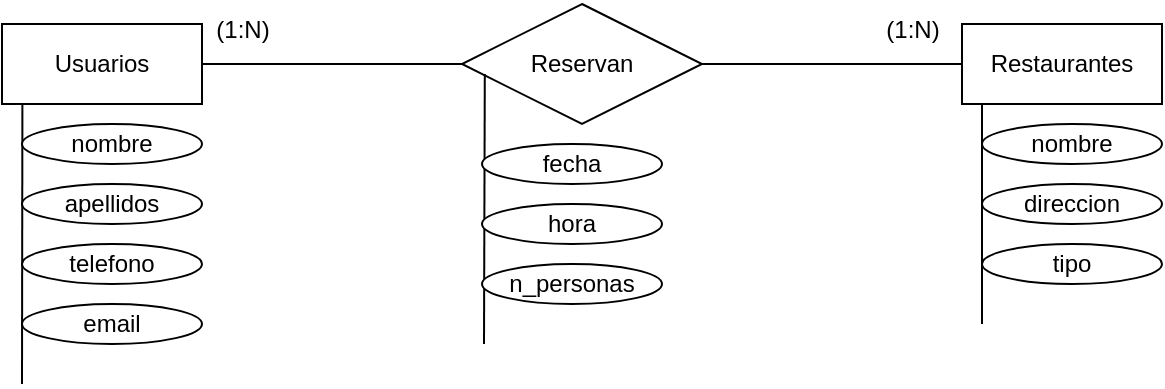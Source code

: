 <mxfile version="27.0.5">
  <diagram name="Página-1" id="6ckBfNMIDA11JNjc7dYw">
    <mxGraphModel dx="1281" dy="562" grid="1" gridSize="10" guides="1" tooltips="1" connect="1" arrows="1" fold="1" page="1" pageScale="1" pageWidth="827" pageHeight="1169" math="0" shadow="0">
      <root>
        <mxCell id="0" />
        <mxCell id="1" parent="0" />
        <mxCell id="T1g5qeLb-utoZhtCGGai-1" value="Restaurantes" style="whiteSpace=wrap;html=1;align=center;" parent="1" vertex="1">
          <mxGeometry x="560" y="40" width="100" height="40" as="geometry" />
        </mxCell>
        <mxCell id="T1g5qeLb-utoZhtCGGai-3" value="Usuarios" style="whiteSpace=wrap;html=1;align=center;" parent="1" vertex="1">
          <mxGeometry x="80" y="40" width="100" height="40" as="geometry" />
        </mxCell>
        <mxCell id="T1g5qeLb-utoZhtCGGai-5" value="Reservan" style="shape=rhombus;perimeter=rhombusPerimeter;whiteSpace=wrap;html=1;align=center;" parent="1" vertex="1">
          <mxGeometry x="310" y="30" width="120" height="60" as="geometry" />
        </mxCell>
        <mxCell id="T1g5qeLb-utoZhtCGGai-6" value="" style="endArrow=none;html=1;rounded=0;exitX=0.102;exitY=1.085;exitDx=0;exitDy=0;exitPerimeter=0;" parent="1" edge="1">
          <mxGeometry relative="1" as="geometry">
            <mxPoint x="90.2" y="80.0" as="sourcePoint" />
            <mxPoint x="90" y="220" as="targetPoint" />
          </mxGeometry>
        </mxCell>
        <mxCell id="T1g5qeLb-utoZhtCGGai-8" value="" style="endArrow=none;html=1;rounded=0;exitX=0.095;exitY=0.583;exitDx=0;exitDy=0;exitPerimeter=0;" parent="1" source="T1g5qeLb-utoZhtCGGai-5" edge="1">
          <mxGeometry relative="1" as="geometry">
            <mxPoint x="330" y="290" as="sourcePoint" />
            <mxPoint x="321" y="200" as="targetPoint" />
          </mxGeometry>
        </mxCell>
        <mxCell id="T1g5qeLb-utoZhtCGGai-9" value="" style="endArrow=none;html=1;rounded=0;exitX=0.102;exitY=1.085;exitDx=0;exitDy=0;exitPerimeter=0;" parent="1" edge="1">
          <mxGeometry relative="1" as="geometry">
            <mxPoint x="570" y="80" as="sourcePoint" />
            <mxPoint x="570" y="190" as="targetPoint" />
          </mxGeometry>
        </mxCell>
        <mxCell id="T1g5qeLb-utoZhtCGGai-10" value="" style="endArrow=none;html=1;rounded=0;exitX=1;exitY=0.5;exitDx=0;exitDy=0;entryX=0;entryY=0.5;entryDx=0;entryDy=0;" parent="1" source="T1g5qeLb-utoZhtCGGai-3" target="T1g5qeLb-utoZhtCGGai-5" edge="1">
          <mxGeometry relative="1" as="geometry">
            <mxPoint x="330" y="290" as="sourcePoint" />
            <mxPoint x="490" y="290" as="targetPoint" />
          </mxGeometry>
        </mxCell>
        <mxCell id="T1g5qeLb-utoZhtCGGai-11" value="" style="endArrow=none;html=1;rounded=0;exitX=1;exitY=0.5;exitDx=0;exitDy=0;entryX=0;entryY=0.5;entryDx=0;entryDy=0;" parent="1" source="T1g5qeLb-utoZhtCGGai-5" target="T1g5qeLb-utoZhtCGGai-1" edge="1">
          <mxGeometry relative="1" as="geometry">
            <mxPoint x="330" y="290" as="sourcePoint" />
            <mxPoint x="490" y="290" as="targetPoint" />
          </mxGeometry>
        </mxCell>
        <mxCell id="T1g5qeLb-utoZhtCGGai-12" value="nombre" style="ellipse;whiteSpace=wrap;html=1;align=center;" parent="1" vertex="1">
          <mxGeometry x="90" y="90" width="90" height="20" as="geometry" />
        </mxCell>
        <mxCell id="T1g5qeLb-utoZhtCGGai-13" value="apellidos" style="ellipse;whiteSpace=wrap;html=1;align=center;" parent="1" vertex="1">
          <mxGeometry x="90" y="120" width="90" height="20" as="geometry" />
        </mxCell>
        <mxCell id="T1g5qeLb-utoZhtCGGai-14" value="telefono" style="ellipse;whiteSpace=wrap;html=1;align=center;" parent="1" vertex="1">
          <mxGeometry x="90" y="150" width="90" height="20" as="geometry" />
        </mxCell>
        <mxCell id="T1g5qeLb-utoZhtCGGai-15" value="email" style="ellipse;whiteSpace=wrap;html=1;align=center;" parent="1" vertex="1">
          <mxGeometry x="90" y="180" width="90" height="20" as="geometry" />
        </mxCell>
        <mxCell id="T1g5qeLb-utoZhtCGGai-16" value="fecha" style="ellipse;whiteSpace=wrap;html=1;align=center;" parent="1" vertex="1">
          <mxGeometry x="320" y="100" width="90" height="20" as="geometry" />
        </mxCell>
        <mxCell id="T1g5qeLb-utoZhtCGGai-17" value="hora" style="ellipse;whiteSpace=wrap;html=1;align=center;" parent="1" vertex="1">
          <mxGeometry x="320" y="130" width="90" height="20" as="geometry" />
        </mxCell>
        <mxCell id="T1g5qeLb-utoZhtCGGai-18" value="n_personas" style="ellipse;whiteSpace=wrap;html=1;align=center;" parent="1" vertex="1">
          <mxGeometry x="320" y="160" width="90" height="20" as="geometry" />
        </mxCell>
        <mxCell id="T1g5qeLb-utoZhtCGGai-19" value="nombre" style="ellipse;whiteSpace=wrap;html=1;align=center;" parent="1" vertex="1">
          <mxGeometry x="570" y="90" width="90" height="20" as="geometry" />
        </mxCell>
        <mxCell id="T1g5qeLb-utoZhtCGGai-20" value="direccion" style="ellipse;whiteSpace=wrap;html=1;align=center;" parent="1" vertex="1">
          <mxGeometry x="570" y="120" width="90" height="20" as="geometry" />
        </mxCell>
        <mxCell id="T1g5qeLb-utoZhtCGGai-21" value="(1:N)" style="text;html=1;align=center;verticalAlign=middle;resizable=0;points=[];autosize=1;strokeColor=none;fillColor=none;" parent="1" vertex="1">
          <mxGeometry x="175" y="28" width="50" height="30" as="geometry" />
        </mxCell>
        <mxCell id="T1g5qeLb-utoZhtCGGai-22" value="(1:N)" style="text;html=1;align=center;verticalAlign=middle;resizable=0;points=[];autosize=1;strokeColor=none;fillColor=none;" parent="1" vertex="1">
          <mxGeometry x="510" y="28" width="50" height="30" as="geometry" />
        </mxCell>
        <mxCell id="t2SwCLhyxZAg0vlE2Om1-1" value="tipo" style="ellipse;whiteSpace=wrap;html=1;align=center;" vertex="1" parent="1">
          <mxGeometry x="570" y="150" width="90" height="20" as="geometry" />
        </mxCell>
      </root>
    </mxGraphModel>
  </diagram>
</mxfile>

